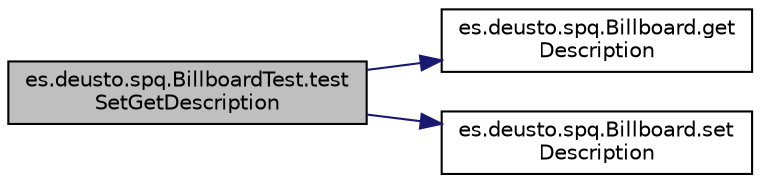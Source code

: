 digraph "es.deusto.spq.BillboardTest.testSetGetDescription"
{
 // LATEX_PDF_SIZE
  edge [fontname="Helvetica",fontsize="10",labelfontname="Helvetica",labelfontsize="10"];
  node [fontname="Helvetica",fontsize="10",shape=record];
  rankdir="LR";
  Node1 [label="es.deusto.spq.BillboardTest.test\lSetGetDescription",height=0.2,width=0.4,color="black", fillcolor="grey75", style="filled", fontcolor="black",tooltip=" "];
  Node1 -> Node2 [color="midnightblue",fontsize="10",style="solid",fontname="Helvetica"];
  Node2 [label="es.deusto.spq.Billboard.get\lDescription",height=0.2,width=0.4,color="black", fillcolor="white", style="filled",URL="$classes_1_1deusto_1_1spq_1_1_billboard.html#a2457174fb62d55f64fa0c0a14e1fa91a",tooltip=" "];
  Node1 -> Node3 [color="midnightblue",fontsize="10",style="solid",fontname="Helvetica"];
  Node3 [label="es.deusto.spq.Billboard.set\lDescription",height=0.2,width=0.4,color="black", fillcolor="white", style="filled",URL="$classes_1_1deusto_1_1spq_1_1_billboard.html#a954f361b534bbdb644f3a9ad4dbee8f5",tooltip=" "];
}

